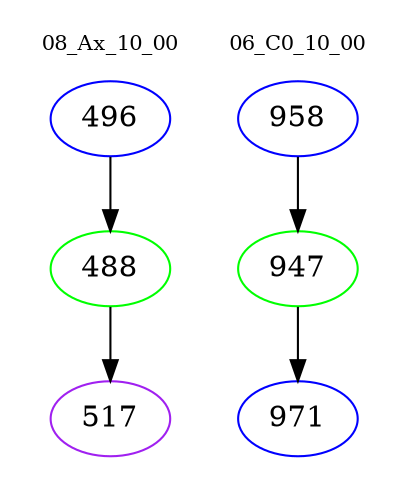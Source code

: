 digraph{
subgraph cluster_0 {
color = white
label = "08_Ax_10_00";
fontsize=10;
T0_496 [label="496", color="blue"]
T0_496 -> T0_488 [color="black"]
T0_488 [label="488", color="green"]
T0_488 -> T0_517 [color="black"]
T0_517 [label="517", color="purple"]
}
subgraph cluster_1 {
color = white
label = "06_C0_10_00";
fontsize=10;
T1_958 [label="958", color="blue"]
T1_958 -> T1_947 [color="black"]
T1_947 [label="947", color="green"]
T1_947 -> T1_971 [color="black"]
T1_971 [label="971", color="blue"]
}
}
